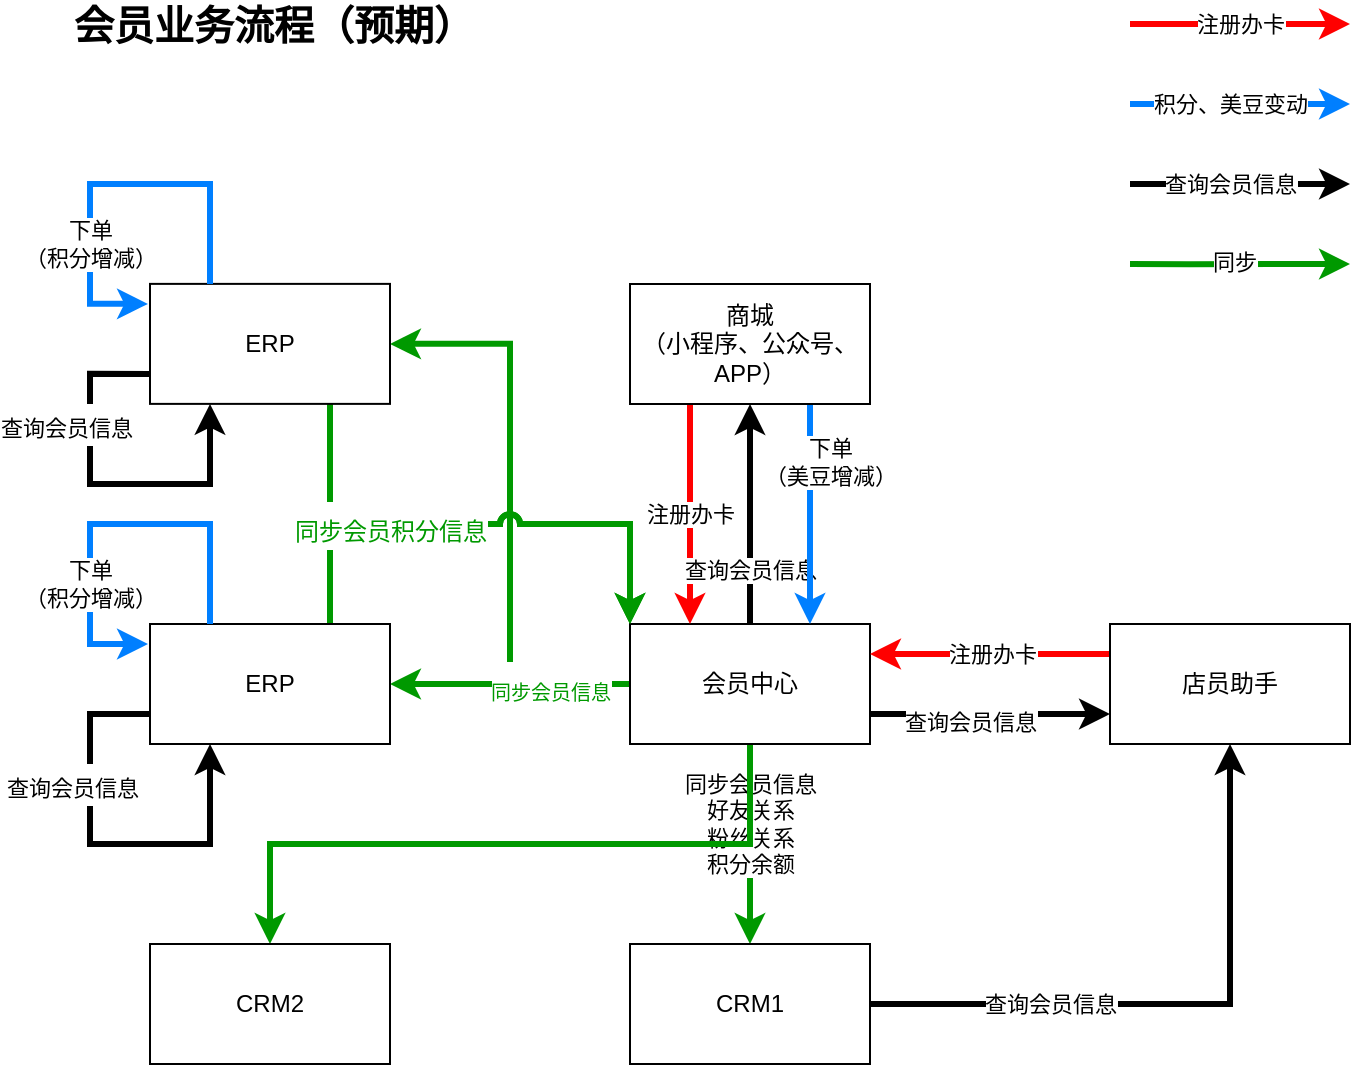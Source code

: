 <mxfile version="14.4.3" type="github" pages="2">
  <diagram id="soqSBY8rFJ3MJ6SPKFcQ" name="Page-1">
    <mxGraphModel dx="862" dy="615" grid="1" gridSize="10" guides="1" tooltips="1" connect="1" arrows="1" fold="1" page="1" pageScale="1" pageWidth="827" pageHeight="1169" math="0" shadow="0">
      <root>
        <mxCell id="0" />
        <mxCell id="1" parent="0" />
        <mxCell id="knyb-PwK3GWkxclU8VCy-14" value="同步会员信息&lt;br&gt;好友关系&lt;br&gt;粉丝关系&lt;br&gt;积分余额" style="edgeStyle=orthogonalEdgeStyle;rounded=0;orthogonalLoop=1;jettySize=auto;html=1;exitX=0.5;exitY=1;exitDx=0;exitDy=0;entryX=0.5;entryY=0;entryDx=0;entryDy=0;fillColor=#fff2cc;strokeWidth=3;strokeColor=#009900;" parent="1" source="knyb-PwK3GWkxclU8VCy-1" target="knyb-PwK3GWkxclU8VCy-6" edge="1">
          <mxGeometry x="-0.2" relative="1" as="geometry">
            <mxPoint as="offset" />
          </mxGeometry>
        </mxCell>
        <mxCell id="RPGrUnJypbII513YRrt8-1" style="edgeStyle=orthogonalEdgeStyle;rounded=0;orthogonalLoop=1;jettySize=auto;html=1;exitX=1;exitY=0.75;exitDx=0;exitDy=0;entryX=0;entryY=0.75;entryDx=0;entryDy=0;fontSize=18;strokeWidth=3;" edge="1" parent="1" source="knyb-PwK3GWkxclU8VCy-1" target="knyb-PwK3GWkxclU8VCy-5">
          <mxGeometry relative="1" as="geometry" />
        </mxCell>
        <mxCell id="RPGrUnJypbII513YRrt8-2" value="&lt;span style=&quot;font-size: 11px&quot;&gt;查询会员信息&lt;/span&gt;" style="edgeLabel;html=1;align=center;verticalAlign=middle;resizable=0;points=[];fontSize=18;" vertex="1" connectable="0" parent="RPGrUnJypbII513YRrt8-1">
          <mxGeometry x="-0.171" y="-2" relative="1" as="geometry">
            <mxPoint as="offset" />
          </mxGeometry>
        </mxCell>
        <mxCell id="6eUBW0zzSSfcx8ZkIJBY-2" style="edgeStyle=orthogonalEdgeStyle;rounded=0;orthogonalLoop=1;jettySize=auto;html=1;exitX=0.5;exitY=1;exitDx=0;exitDy=0;entryX=0.5;entryY=0;entryDx=0;entryDy=0;strokeWidth=3;fontSize=20;fontColor=#009900;strokeColor=#009900;" edge="1" parent="1" source="knyb-PwK3GWkxclU8VCy-1" target="6eUBW0zzSSfcx8ZkIJBY-1">
          <mxGeometry relative="1" as="geometry" />
        </mxCell>
        <mxCell id="6eUBW0zzSSfcx8ZkIJBY-22" style="edgeStyle=orthogonalEdgeStyle;rounded=0;orthogonalLoop=1;jettySize=auto;html=1;exitX=0;exitY=0.5;exitDx=0;exitDy=0;entryX=1;entryY=0.5;entryDx=0;entryDy=0;strokeColor=#009900;strokeWidth=3;fontSize=20;fontColor=#009900;jumpStyle=arc;" edge="1" parent="1" source="knyb-PwK3GWkxclU8VCy-1" target="knyb-PwK3GWkxclU8VCy-4">
          <mxGeometry relative="1" as="geometry" />
        </mxCell>
        <mxCell id="6eUBW0zzSSfcx8ZkIJBY-23" value="&lt;font size=&quot;1&quot;&gt;同步会员信息&lt;/font&gt;" style="edgeStyle=orthogonalEdgeStyle;rounded=0;orthogonalLoop=1;jettySize=auto;html=1;exitX=0;exitY=0.5;exitDx=0;exitDy=0;entryX=1;entryY=0.5;entryDx=0;entryDy=0;strokeColor=#009900;strokeWidth=3;fontSize=20;fontColor=#009900;jumpStyle=arc;" edge="1" parent="1" source="knyb-PwK3GWkxclU8VCy-1" target="6eUBW0zzSSfcx8ZkIJBY-4">
          <mxGeometry x="-0.724" relative="1" as="geometry">
            <Array as="points">
              <mxPoint x="300" y="370" />
              <mxPoint x="300" y="200" />
            </Array>
            <mxPoint as="offset" />
          </mxGeometry>
        </mxCell>
        <mxCell id="knyb-PwK3GWkxclU8VCy-1" value="会员中心" style="rounded=0;whiteSpace=wrap;html=1;" parent="1" vertex="1">
          <mxGeometry x="360" y="340" width="120" height="60" as="geometry" />
        </mxCell>
        <mxCell id="knyb-PwK3GWkxclU8VCy-10" value="注册办卡" style="edgeStyle=orthogonalEdgeStyle;rounded=0;orthogonalLoop=1;jettySize=auto;html=1;fillColor=#f8cecc;strokeColor=#FF0000;strokeWidth=3;" parent="1" source="knyb-PwK3GWkxclU8VCy-2" target="knyb-PwK3GWkxclU8VCy-1" edge="1">
          <mxGeometry relative="1" as="geometry">
            <Array as="points">
              <mxPoint x="390" y="290" />
              <mxPoint x="390" y="290" />
            </Array>
          </mxGeometry>
        </mxCell>
        <mxCell id="knyb-PwK3GWkxclU8VCy-15" value="查询会员信息" style="edgeStyle=orthogonalEdgeStyle;rounded=0;orthogonalLoop=1;jettySize=auto;html=1;exitX=0.5;exitY=0;exitDx=0;exitDy=0;entryX=0.5;entryY=1;entryDx=0;entryDy=0;strokeWidth=3;" parent="1" source="knyb-PwK3GWkxclU8VCy-1" target="knyb-PwK3GWkxclU8VCy-2" edge="1">
          <mxGeometry x="-0.5" relative="1" as="geometry">
            <Array as="points">
              <mxPoint x="420" y="230" />
            </Array>
            <mxPoint as="offset" />
          </mxGeometry>
        </mxCell>
        <mxCell id="knyb-PwK3GWkxclU8VCy-16" value="下单&lt;br&gt;（美豆增减）" style="edgeStyle=orthogonalEdgeStyle;rounded=0;orthogonalLoop=1;jettySize=auto;html=1;exitX=0.75;exitY=1;exitDx=0;exitDy=0;entryX=0.75;entryY=0;entryDx=0;entryDy=0;fillColor=#dae8fc;strokeColor=#007FFF;strokeWidth=3;" parent="1" source="knyb-PwK3GWkxclU8VCy-2" target="knyb-PwK3GWkxclU8VCy-1" edge="1">
          <mxGeometry x="-0.455" y="10" relative="1" as="geometry">
            <mxPoint y="-1" as="offset" />
          </mxGeometry>
        </mxCell>
        <mxCell id="knyb-PwK3GWkxclU8VCy-2" value="商城&lt;br&gt;（小程序、公众号、APP）" style="rounded=0;whiteSpace=wrap;html=1;" parent="1" vertex="1">
          <mxGeometry x="360" y="170" width="120" height="60" as="geometry" />
        </mxCell>
        <mxCell id="6eUBW0zzSSfcx8ZkIJBY-21" style="edgeStyle=orthogonalEdgeStyle;rounded=0;orthogonalLoop=1;jettySize=auto;html=1;exitX=0.75;exitY=0;exitDx=0;exitDy=0;entryX=0;entryY=0;entryDx=0;entryDy=0;strokeColor=#009900;strokeWidth=3;fontSize=20;fontColor=#009900;jumpStyle=arc;" edge="1" parent="1" source="knyb-PwK3GWkxclU8VCy-4" target="knyb-PwK3GWkxclU8VCy-1">
          <mxGeometry relative="1" as="geometry">
            <Array as="points">
              <mxPoint x="210" y="290" />
              <mxPoint x="360" y="290" />
            </Array>
          </mxGeometry>
        </mxCell>
        <mxCell id="knyb-PwK3GWkxclU8VCy-4" value="ERP" style="rounded=0;whiteSpace=wrap;html=1;" parent="1" vertex="1">
          <mxGeometry x="120" y="340" width="120" height="60" as="geometry" />
        </mxCell>
        <mxCell id="knyb-PwK3GWkxclU8VCy-7" style="edgeStyle=orthogonalEdgeStyle;rounded=0;orthogonalLoop=1;jettySize=auto;html=1;entryX=1;entryY=0.25;entryDx=0;entryDy=0;fillColor=#f8cecc;strokeColor=#FF0000;strokeWidth=3;exitX=0;exitY=0.25;exitDx=0;exitDy=0;" parent="1" source="knyb-PwK3GWkxclU8VCy-5" target="knyb-PwK3GWkxclU8VCy-1" edge="1">
          <mxGeometry relative="1" as="geometry">
            <Array as="points">
              <mxPoint x="540" y="355" />
              <mxPoint x="540" y="355" />
            </Array>
          </mxGeometry>
        </mxCell>
        <mxCell id="knyb-PwK3GWkxclU8VCy-8" value="注册办卡" style="edgeLabel;html=1;align=center;verticalAlign=middle;resizable=0;points=[];" parent="knyb-PwK3GWkxclU8VCy-7" vertex="1" connectable="0">
          <mxGeometry x="-0.071" y="3" relative="1" as="geometry">
            <mxPoint x="-4" y="-3" as="offset" />
          </mxGeometry>
        </mxCell>
        <mxCell id="knyb-PwK3GWkxclU8VCy-5" value="店员助手&lt;span style=&quot;color: rgba(0 , 0 , 0 , 0) ; font-family: monospace ; font-size: 0px&quot;&gt;%3CmxGraphModel%3E%3Croot%3E%3CmxCell%20id%3D%220%22%2F%3E%3CmxCell%20id%3D%221%22%20parent%3D%220%22%2F%3E%3CmxCell%20id%3D%222%22%20value%3D%22%E4%BC%9A%E5%91%98%E4%B8%AD%E5%BF%83%22%20style%3D%22rounded%3D0%3BwhiteSpace%3Dwrap%3Bhtml%3D1%3B%22%20vertex%3D%221%22%20parent%3D%221%22%3E%3CmxGeometry%20x%3D%22360%22%20y%3D%22240%22%20width%3D%22120%22%20height%3D%2260%22%20as%3D%22geometry%22%2F%3E%3C%2FmxCell%3E%3C%2Froot%3E%3C%2FmxGraphModel%3E&lt;/span&gt;" style="rounded=0;whiteSpace=wrap;html=1;" parent="1" vertex="1">
          <mxGeometry x="600" y="340" width="120" height="60" as="geometry" />
        </mxCell>
        <mxCell id="knyb-PwK3GWkxclU8VCy-26" style="edgeStyle=orthogonalEdgeStyle;rounded=0;orthogonalLoop=1;jettySize=auto;html=1;exitX=1;exitY=0.5;exitDx=0;exitDy=0;strokeColor=#000000;strokeWidth=3;entryX=0.5;entryY=1;entryDx=0;entryDy=0;" parent="1" source="knyb-PwK3GWkxclU8VCy-6" target="knyb-PwK3GWkxclU8VCy-5" edge="1">
          <mxGeometry relative="1" as="geometry">
            <mxPoint x="660" y="400" as="targetPoint" />
            <Array as="points">
              <mxPoint x="660" y="530" />
            </Array>
          </mxGeometry>
        </mxCell>
        <mxCell id="knyb-PwK3GWkxclU8VCy-27" value="查询会员信息" style="edgeLabel;html=1;align=center;verticalAlign=middle;resizable=0;points=[];" parent="knyb-PwK3GWkxclU8VCy-26" vertex="1" connectable="0">
          <mxGeometry x="-0.306" y="-4" relative="1" as="geometry">
            <mxPoint x="-17.65" y="-4.04" as="offset" />
          </mxGeometry>
        </mxCell>
        <mxCell id="knyb-PwK3GWkxclU8VCy-6" value="CRM1" style="rounded=0;whiteSpace=wrap;html=1;" parent="1" vertex="1">
          <mxGeometry x="360" y="500" width="120" height="60" as="geometry" />
        </mxCell>
        <mxCell id="knyb-PwK3GWkxclU8VCy-21" value="下单&lt;br&gt;（积分增减）" style="edgeStyle=orthogonalEdgeStyle;rounded=0;orthogonalLoop=1;jettySize=auto;html=1;exitX=0.25;exitY=0;exitDx=0;exitDy=0;strokeColor=#007FFF;strokeWidth=3;" parent="1" source="knyb-PwK3GWkxclU8VCy-4" edge="1">
          <mxGeometry x="0.406" relative="1" as="geometry">
            <mxPoint x="119" y="350" as="targetPoint" />
            <Array as="points">
              <mxPoint x="150" y="290" />
              <mxPoint x="90" y="290" />
              <mxPoint x="90" y="350" />
            </Array>
            <mxPoint as="offset" />
          </mxGeometry>
        </mxCell>
        <mxCell id="025GpW6aKW9atf-hTAfT-3" value="注册办卡" style="edgeStyle=orthogonalEdgeStyle;rounded=0;orthogonalLoop=1;jettySize=auto;html=1;fillColor=#f8cecc;strokeColor=#FF0000;strokeWidth=3;" edge="1" parent="1">
          <mxGeometry relative="1" as="geometry">
            <Array as="points">
              <mxPoint x="610" y="40" />
            </Array>
            <mxPoint x="610" y="40" as="sourcePoint" />
            <mxPoint x="720" y="40" as="targetPoint" />
          </mxGeometry>
        </mxCell>
        <mxCell id="025GpW6aKW9atf-hTAfT-4" value="积分、美豆变动" style="edgeStyle=orthogonalEdgeStyle;rounded=0;orthogonalLoop=1;jettySize=auto;html=1;exitX=0.75;exitY=1;exitDx=0;exitDy=0;fillColor=#dae8fc;strokeColor=#007FFF;strokeWidth=3;" edge="1" parent="1">
          <mxGeometry x="-0.091" relative="1" as="geometry">
            <mxPoint as="offset" />
            <mxPoint x="610" y="80" as="sourcePoint" />
            <mxPoint x="720" y="80" as="targetPoint" />
          </mxGeometry>
        </mxCell>
        <mxCell id="025GpW6aKW9atf-hTAfT-6" value="查询会员信息" style="edgeStyle=orthogonalEdgeStyle;rounded=0;orthogonalLoop=1;jettySize=auto;html=1;exitX=0.5;exitY=1;exitDx=0;exitDy=0;strokeWidth=3;" edge="1" parent="1">
          <mxGeometry x="-0.091" relative="1" as="geometry">
            <Array as="points">
              <mxPoint x="610" y="120" />
            </Array>
            <mxPoint as="offset" />
            <mxPoint x="610" y="120" as="sourcePoint" />
            <mxPoint x="720" y="120" as="targetPoint" />
          </mxGeometry>
        </mxCell>
        <mxCell id="RPGrUnJypbII513YRrt8-4" style="edgeStyle=orthogonalEdgeStyle;rounded=0;orthogonalLoop=1;jettySize=auto;html=1;exitX=0;exitY=0.75;exitDx=0;exitDy=0;strokeWidth=3;fontSize=18;entryX=0.25;entryY=1;entryDx=0;entryDy=0;" edge="1" parent="1" source="knyb-PwK3GWkxclU8VCy-4" target="knyb-PwK3GWkxclU8VCy-4">
          <mxGeometry relative="1" as="geometry">
            <mxPoint x="150" y="400" as="targetPoint" />
            <Array as="points">
              <mxPoint x="90" y="385" />
              <mxPoint x="90" y="450" />
              <mxPoint x="150" y="450" />
            </Array>
          </mxGeometry>
        </mxCell>
        <mxCell id="RPGrUnJypbII513YRrt8-5" value="&lt;span style=&quot;font-size: 11px&quot;&gt;查询会员信息&lt;/span&gt;" style="edgeLabel;html=1;align=center;verticalAlign=middle;resizable=0;points=[];fontSize=18;" vertex="1" connectable="0" parent="RPGrUnJypbII513YRrt8-4">
          <mxGeometry x="0.218" relative="1" as="geometry">
            <mxPoint x="-39.65" y="-30.06" as="offset" />
          </mxGeometry>
        </mxCell>
        <mxCell id="RPGrUnJypbII513YRrt8-6" value="会员业务流程（预期）" style="text;html=1;strokeColor=none;fillColor=none;align=left;verticalAlign=middle;whiteSpace=wrap;rounded=0;fontSize=20;fontStyle=1" vertex="1" parent="1">
          <mxGeometry x="80" y="30" width="250" height="20" as="geometry" />
        </mxCell>
        <mxCell id="cgp2lIKtwQ27PDbY8Mg6-1" style="edgeStyle=orthogonalEdgeStyle;rounded=0;orthogonalLoop=1;jettySize=auto;html=1;fillColor=#fff2cc;strokeWidth=3;strokeColor=#009900;" edge="1" parent="1">
          <mxGeometry relative="1" as="geometry">
            <mxPoint x="720" y="160" as="targetPoint" />
            <Array as="points">
              <mxPoint x="640" y="160" />
              <mxPoint x="640" y="160" />
            </Array>
            <mxPoint x="610" y="160.059" as="sourcePoint" />
          </mxGeometry>
        </mxCell>
        <mxCell id="cgp2lIKtwQ27PDbY8Mg6-2" value="同步" style="edgeLabel;html=1;align=center;verticalAlign=middle;resizable=0;points=[];" vertex="1" connectable="0" parent="cgp2lIKtwQ27PDbY8Mg6-1">
          <mxGeometry x="0.167" y="1" relative="1" as="geometry">
            <mxPoint x="-12" as="offset" />
          </mxGeometry>
        </mxCell>
        <mxCell id="6eUBW0zzSSfcx8ZkIJBY-1" value="CRM2" style="rounded=0;whiteSpace=wrap;html=1;" vertex="1" parent="1">
          <mxGeometry x="120" y="500" width="120" height="60" as="geometry" />
        </mxCell>
        <mxCell id="6eUBW0zzSSfcx8ZkIJBY-20" value="&lt;font style=&quot;font-size: 12px&quot;&gt;同步会员积分信息&lt;/font&gt;" style="edgeStyle=orthogonalEdgeStyle;rounded=0;orthogonalLoop=1;jettySize=auto;html=1;exitX=0.75;exitY=1;exitDx=0;exitDy=0;entryX=0;entryY=0;entryDx=0;entryDy=0;strokeColor=#009900;strokeWidth=3;fontSize=20;fontColor=#009900;jumpStyle=arc;" edge="1" parent="1" source="6eUBW0zzSSfcx8ZkIJBY-4" target="knyb-PwK3GWkxclU8VCy-1">
          <mxGeometry x="-0.307" relative="1" as="geometry">
            <Array as="points">
              <mxPoint x="210" y="290" />
              <mxPoint x="360" y="290" />
            </Array>
            <mxPoint as="offset" />
          </mxGeometry>
        </mxCell>
        <mxCell id="6eUBW0zzSSfcx8ZkIJBY-4" value="ERP" style="rounded=0;whiteSpace=wrap;html=1;" vertex="1" parent="1">
          <mxGeometry x="120" y="169.94" width="120" height="60" as="geometry" />
        </mxCell>
        <mxCell id="6eUBW0zzSSfcx8ZkIJBY-5" value="下单&lt;br&gt;（积分增减）" style="edgeStyle=orthogonalEdgeStyle;rounded=0;orthogonalLoop=1;jettySize=auto;html=1;exitX=0.25;exitY=0;exitDx=0;exitDy=0;strokeColor=#007FFF;strokeWidth=3;" edge="1" parent="1" source="6eUBW0zzSSfcx8ZkIJBY-4">
          <mxGeometry x="0.406" relative="1" as="geometry">
            <mxPoint x="119" y="179.94" as="targetPoint" />
            <Array as="points">
              <mxPoint x="150" y="119.94" />
              <mxPoint x="90" y="119.94" />
              <mxPoint x="90" y="179.94" />
            </Array>
            <mxPoint as="offset" />
          </mxGeometry>
        </mxCell>
        <mxCell id="6eUBW0zzSSfcx8ZkIJBY-6" style="edgeStyle=orthogonalEdgeStyle;rounded=0;orthogonalLoop=1;jettySize=auto;html=1;exitX=0;exitY=0.75;exitDx=0;exitDy=0;strokeWidth=3;fontSize=18;entryX=0.25;entryY=1;entryDx=0;entryDy=0;" edge="1" parent="1" source="6eUBW0zzSSfcx8ZkIJBY-4" target="6eUBW0zzSSfcx8ZkIJBY-4">
          <mxGeometry relative="1" as="geometry">
            <mxPoint x="150" y="229.94" as="targetPoint" />
            <Array as="points">
              <mxPoint x="90" y="215" />
              <mxPoint x="90" y="270" />
              <mxPoint x="150" y="270" />
            </Array>
          </mxGeometry>
        </mxCell>
        <mxCell id="6eUBW0zzSSfcx8ZkIJBY-7" value="&lt;span style=&quot;font-size: 11px&quot;&gt;查询会员信息&lt;/span&gt;" style="edgeLabel;html=1;align=center;verticalAlign=middle;resizable=0;points=[];fontSize=18;" vertex="1" connectable="0" parent="6eUBW0zzSSfcx8ZkIJBY-6">
          <mxGeometry x="0.218" relative="1" as="geometry">
            <mxPoint x="-39.65" y="-30.06" as="offset" />
          </mxGeometry>
        </mxCell>
      </root>
    </mxGraphModel>
  </diagram>
  <diagram id="F6n-KzgDNcu7s01zu2RD" name="Page-2">
    <mxGraphModel dx="862" dy="615" grid="1" gridSize="10" guides="1" tooltips="1" connect="1" arrows="1" fold="1" page="1" pageScale="1" pageWidth="827" pageHeight="1169" math="0" shadow="0">
      <root>
        <mxCell id="84sm-JnvDAqkllqsL5zi-0" />
        <mxCell id="84sm-JnvDAqkllqsL5zi-1" parent="84sm-JnvDAqkllqsL5zi-0" />
        <mxCell id="xqJWrVlXxcV9ZFjP9cWG-0" style="edgeStyle=orthogonalEdgeStyle;rounded=0;orthogonalLoop=1;jettySize=auto;html=1;entryX=1;entryY=0.75;entryDx=0;entryDy=0;fillColor=#fff2cc;strokeWidth=3;strokeColor=#009900;" parent="84sm-JnvDAqkllqsL5zi-1" source="xqJWrVlXxcV9ZFjP9cWG-3" target="xqJWrVlXxcV9ZFjP9cWG-10" edge="1">
          <mxGeometry relative="1" as="geometry">
            <Array as="points">
              <mxPoint x="360" y="445" />
              <mxPoint x="360" y="445" />
            </Array>
          </mxGeometry>
        </mxCell>
        <mxCell id="xqJWrVlXxcV9ZFjP9cWG-1" value="同步会员信息" style="edgeLabel;html=1;align=center;verticalAlign=middle;resizable=0;points=[];" parent="xqJWrVlXxcV9ZFjP9cWG-0" vertex="1" connectable="0">
          <mxGeometry x="0.2" relative="1" as="geometry">
            <mxPoint x="12" as="offset" />
          </mxGeometry>
        </mxCell>
        <mxCell id="xqJWrVlXxcV9ZFjP9cWG-2" value="同步会员信息" style="edgeStyle=orthogonalEdgeStyle;rounded=0;orthogonalLoop=1;jettySize=auto;html=1;exitX=0.5;exitY=1;exitDx=0;exitDy=0;entryX=0;entryY=0.5;entryDx=0;entryDy=0;fillColor=#fff2cc;strokeWidth=3;strokeColor=#009900;" parent="84sm-JnvDAqkllqsL5zi-1" source="xqJWrVlXxcV9ZFjP9cWG-10" target="xqJWrVlXxcV9ZFjP9cWG-17" edge="1">
          <mxGeometry x="-0.419" relative="1" as="geometry">
            <mxPoint as="offset" />
          </mxGeometry>
        </mxCell>
        <mxCell id="xqJWrVlXxcV9ZFjP9cWG-3" value="集效系统" style="rounded=0;whiteSpace=wrap;html=1;" parent="84sm-JnvDAqkllqsL5zi-1" vertex="1">
          <mxGeometry x="360" y="400" width="120" height="60" as="geometry" />
        </mxCell>
        <mxCell id="xqJWrVlXxcV9ZFjP9cWG-4" value="注册办卡" style="edgeStyle=orthogonalEdgeStyle;rounded=0;orthogonalLoop=1;jettySize=auto;html=1;fillColor=#f8cecc;strokeColor=#FF0000;strokeWidth=3;" parent="84sm-JnvDAqkllqsL5zi-1" source="xqJWrVlXxcV9ZFjP9cWG-7" target="xqJWrVlXxcV9ZFjP9cWG-3" edge="1">
          <mxGeometry relative="1" as="geometry">
            <Array as="points">
              <mxPoint x="390" y="350" />
              <mxPoint x="390" y="350" />
            </Array>
          </mxGeometry>
        </mxCell>
        <mxCell id="xqJWrVlXxcV9ZFjP9cWG-5" value="查询会员信息" style="edgeStyle=orthogonalEdgeStyle;rounded=0;orthogonalLoop=1;jettySize=auto;html=1;strokeWidth=3;" parent="84sm-JnvDAqkllqsL5zi-1" edge="1" target="xqJWrVlXxcV9ZFjP9cWG-7">
          <mxGeometry x="-0.5" relative="1" as="geometry">
            <Array as="points">
              <mxPoint x="440" y="400" />
            </Array>
            <mxPoint as="offset" />
            <mxPoint x="440" y="400" as="sourcePoint" />
            <mxPoint x="440" y="310" as="targetPoint" />
          </mxGeometry>
        </mxCell>
        <mxCell id="xqJWrVlXxcV9ZFjP9cWG-6" value="下单&lt;br&gt;（积分增减）" style="edgeStyle=orthogonalEdgeStyle;rounded=0;orthogonalLoop=1;jettySize=auto;html=1;exitX=0;exitY=0.5;exitDx=0;exitDy=0;fillColor=#dae8fc;strokeColor=#007FFF;strokeWidth=3;" parent="84sm-JnvDAqkllqsL5zi-1" source="xqJWrVlXxcV9ZFjP9cWG-7" target="xqJWrVlXxcV9ZFjP9cWG-10" edge="1">
          <mxGeometry x="0.27" relative="1" as="geometry">
            <mxPoint as="offset" />
            <Array as="points">
              <mxPoint x="220" y="260" />
            </Array>
          </mxGeometry>
        </mxCell>
        <mxCell id="xqJWrVlXxcV9ZFjP9cWG-7" value="小鹿&lt;br&gt;（小程序、公众号、APP）" style="rounded=0;whiteSpace=wrap;html=1;" parent="84sm-JnvDAqkllqsL5zi-1" vertex="1">
          <mxGeometry x="354" y="230" width="120" height="60" as="geometry" />
        </mxCell>
        <mxCell id="xqJWrVlXxcV9ZFjP9cWG-8" style="edgeStyle=orthogonalEdgeStyle;rounded=0;orthogonalLoop=1;jettySize=auto;html=1;fillColor=#fff2cc;strokeWidth=3;strokeColor=#009900;" parent="84sm-JnvDAqkllqsL5zi-1" source="xqJWrVlXxcV9ZFjP9cWG-10" edge="1">
          <mxGeometry relative="1" as="geometry">
            <mxPoint x="360" y="420" as="targetPoint" />
            <Array as="points">
              <mxPoint x="270" y="420" />
              <mxPoint x="270" y="420" />
            </Array>
          </mxGeometry>
        </mxCell>
        <mxCell id="xqJWrVlXxcV9ZFjP9cWG-9" value="同步积分信息" style="edgeLabel;html=1;align=center;verticalAlign=middle;resizable=0;points=[];" parent="xqJWrVlXxcV9ZFjP9cWG-8" vertex="1" connectable="0">
          <mxGeometry x="0.167" y="1" relative="1" as="geometry">
            <mxPoint x="-12" as="offset" />
          </mxGeometry>
        </mxCell>
        <mxCell id="xqJWrVlXxcV9ZFjP9cWG-10" value="ERP" style="rounded=0;whiteSpace=wrap;html=1;" parent="84sm-JnvDAqkllqsL5zi-1" vertex="1">
          <mxGeometry x="120" y="400" width="120" height="60" as="geometry" />
        </mxCell>
        <mxCell id="xqJWrVlXxcV9ZFjP9cWG-11" style="edgeStyle=orthogonalEdgeStyle;rounded=0;orthogonalLoop=1;jettySize=auto;html=1;entryX=1;entryY=0.75;entryDx=0;entryDy=0;fillColor=#f8cecc;strokeColor=#FF0000;strokeWidth=3;" parent="84sm-JnvDAqkllqsL5zi-1" source="xqJWrVlXxcV9ZFjP9cWG-13" target="xqJWrVlXxcV9ZFjP9cWG-17" edge="1">
          <mxGeometry relative="1" as="geometry">
            <Array as="points">
              <mxPoint x="690" y="605" />
            </Array>
          </mxGeometry>
        </mxCell>
        <mxCell id="xqJWrVlXxcV9ZFjP9cWG-12" value="注册办卡" style="edgeLabel;html=1;align=center;verticalAlign=middle;resizable=0;points=[];" parent="xqJWrVlXxcV9ZFjP9cWG-11" vertex="1" connectable="0">
          <mxGeometry x="-0.071" y="3" relative="1" as="geometry">
            <mxPoint x="-10.29" as="offset" />
          </mxGeometry>
        </mxCell>
        <mxCell id="xqJWrVlXxcV9ZFjP9cWG-13" value="店员助手&lt;span style=&quot;color: rgba(0 , 0 , 0 , 0) ; font-family: monospace ; font-size: 0px&quot;&gt;%3CmxGraphModel%3E%3Croot%3E%3CmxCell%20id%3D%220%22%2F%3E%3CmxCell%20id%3D%221%22%20parent%3D%220%22%2F%3E%3CmxCell%20id%3D%222%22%20value%3D%22%E4%BC%9A%E5%91%98%E4%B8%AD%E5%BF%83%22%20style%3D%22rounded%3D0%3BwhiteSpace%3Dwrap%3Bhtml%3D1%3B%22%20vertex%3D%221%22%20parent%3D%221%22%3E%3CmxGeometry%20x%3D%22360%22%20y%3D%22240%22%20width%3D%22120%22%20height%3D%2260%22%20as%3D%22geometry%22%2F%3E%3C%2FmxCell%3E%3C%2Froot%3E%3C%2FmxGraphModel%3E&lt;/span&gt;" style="rounded=0;whiteSpace=wrap;html=1;" parent="84sm-JnvDAqkllqsL5zi-1" vertex="1">
          <mxGeometry x="600" y="400" width="120" height="60" as="geometry" />
        </mxCell>
        <mxCell id="xqJWrVlXxcV9ZFjP9cWG-14" value="同步会员信息" style="edgeStyle=orthogonalEdgeStyle;rounded=0;orthogonalLoop=1;jettySize=auto;html=1;fillColor=#fff2cc;strokeWidth=3;exitX=0.5;exitY=0;exitDx=0;exitDy=0;strokeColor=#009900;" parent="84sm-JnvDAqkllqsL5zi-1" source="xqJWrVlXxcV9ZFjP9cWG-17" edge="1">
          <mxGeometry relative="1" as="geometry">
            <Array as="points">
              <mxPoint x="420" y="462" />
            </Array>
            <mxPoint x="420" y="462" as="targetPoint" />
          </mxGeometry>
        </mxCell>
        <mxCell id="xqJWrVlXxcV9ZFjP9cWG-15" style="edgeStyle=orthogonalEdgeStyle;rounded=0;orthogonalLoop=1;jettySize=auto;html=1;exitX=1;exitY=0.25;exitDx=0;exitDy=0;entryX=0.25;entryY=1;entryDx=0;entryDy=0;strokeColor=#000000;strokeWidth=3;" parent="84sm-JnvDAqkllqsL5zi-1" source="xqJWrVlXxcV9ZFjP9cWG-17" target="xqJWrVlXxcV9ZFjP9cWG-13" edge="1">
          <mxGeometry relative="1" as="geometry" />
        </mxCell>
        <mxCell id="xqJWrVlXxcV9ZFjP9cWG-16" value="查询会员信息" style="edgeLabel;html=1;align=center;verticalAlign=middle;resizable=0;points=[];" parent="xqJWrVlXxcV9ZFjP9cWG-15" vertex="1" connectable="0">
          <mxGeometry x="-0.306" y="-4" relative="1" as="geometry">
            <mxPoint as="offset" />
          </mxGeometry>
        </mxCell>
        <mxCell id="xqJWrVlXxcV9ZFjP9cWG-17" value="CRM" style="rounded=0;whiteSpace=wrap;html=1;" parent="84sm-JnvDAqkllqsL5zi-1" vertex="1">
          <mxGeometry x="360" y="560" width="120" height="60" as="geometry" />
        </mxCell>
        <mxCell id="xqJWrVlXxcV9ZFjP9cWG-18" value="下单&lt;br&gt;（积分增减）" style="edgeStyle=orthogonalEdgeStyle;rounded=0;orthogonalLoop=1;jettySize=auto;html=1;exitX=0.25;exitY=0;exitDx=0;exitDy=0;strokeColor=#007FFF;strokeWidth=3;" parent="84sm-JnvDAqkllqsL5zi-1" source="xqJWrVlXxcV9ZFjP9cWG-10" edge="1">
          <mxGeometry x="0.306" relative="1" as="geometry">
            <mxPoint x="119" y="410" as="targetPoint" />
            <Array as="points">
              <mxPoint x="150" y="350" />
              <mxPoint x="90" y="350" />
              <mxPoint x="90" y="410" />
            </Array>
            <mxPoint as="offset" />
          </mxGeometry>
        </mxCell>
        <mxCell id="1wYKvM2LRM-FTaqmKEfr-0" value="一美多&lt;br&gt;（小程序、公众号、APP）" style="rounded=0;whiteSpace=wrap;html=1;" parent="84sm-JnvDAqkllqsL5zi-1" vertex="1">
          <mxGeometry x="560" y="230" width="120" height="60" as="geometry" />
        </mxCell>
        <mxCell id="1wYKvM2LRM-FTaqmKEfr-2" style="edgeStyle=orthogonalEdgeStyle;rounded=0;orthogonalLoop=1;jettySize=auto;html=1;exitX=0.5;exitY=0;exitDx=0;exitDy=0;entryX=1;entryY=0.5;entryDx=0;entryDy=0;strokeWidth=3;" parent="84sm-JnvDAqkllqsL5zi-1" source="1wYKvM2LRM-FTaqmKEfr-0" target="1wYKvM2LRM-FTaqmKEfr-0" edge="1">
          <mxGeometry relative="1" as="geometry">
            <Array as="points">
              <mxPoint x="620" y="210" />
              <mxPoint x="740" y="210" />
              <mxPoint x="740" y="260" />
            </Array>
          </mxGeometry>
        </mxCell>
        <mxCell id="1wYKvM2LRM-FTaqmKEfr-3" value="查询会员信息&lt;br&gt;注册办卡&lt;br&gt;增减美豆" style="edgeLabel;html=1;align=center;verticalAlign=middle;resizable=0;points=[];" parent="1wYKvM2LRM-FTaqmKEfr-2" vertex="1" connectable="0">
          <mxGeometry x="-0.035" relative="1" as="geometry">
            <mxPoint as="offset" />
          </mxGeometry>
        </mxCell>
        <mxCell id="vRKhJfrK7Kl1I-yCUvPD-0" value="注册办卡" style="edgeStyle=orthogonalEdgeStyle;rounded=0;orthogonalLoop=1;jettySize=auto;html=1;fillColor=#f8cecc;strokeColor=#FF0000;strokeWidth=3;" edge="1" parent="84sm-JnvDAqkllqsL5zi-1">
          <mxGeometry relative="1" as="geometry">
            <Array as="points">
              <mxPoint x="70" y="130" />
            </Array>
            <mxPoint x="70" y="130" as="sourcePoint" />
            <mxPoint x="180" y="130" as="targetPoint" />
          </mxGeometry>
        </mxCell>
        <mxCell id="vRKhJfrK7Kl1I-yCUvPD-1" value="积分变动" style="edgeStyle=orthogonalEdgeStyle;rounded=0;orthogonalLoop=1;jettySize=auto;html=1;exitX=0.75;exitY=1;exitDx=0;exitDy=0;fillColor=#dae8fc;strokeColor=#007FFF;strokeWidth=3;" edge="1" parent="84sm-JnvDAqkllqsL5zi-1">
          <mxGeometry x="-0.091" relative="1" as="geometry">
            <mxPoint as="offset" />
            <mxPoint x="70" y="170" as="sourcePoint" />
            <mxPoint x="180" y="170" as="targetPoint" />
          </mxGeometry>
        </mxCell>
        <mxCell id="vRKhJfrK7Kl1I-yCUvPD-2" value="查询会员信息" style="edgeStyle=orthogonalEdgeStyle;rounded=0;orthogonalLoop=1;jettySize=auto;html=1;exitX=0.5;exitY=1;exitDx=0;exitDy=0;strokeWidth=3;" edge="1" parent="84sm-JnvDAqkllqsL5zi-1">
          <mxGeometry x="-0.091" relative="1" as="geometry">
            <Array as="points">
              <mxPoint x="70" y="210" />
            </Array>
            <mxPoint as="offset" />
            <mxPoint x="70" y="210" as="sourcePoint" />
            <mxPoint x="180" y="210" as="targetPoint" />
          </mxGeometry>
        </mxCell>
        <mxCell id="3EI5N3LXvHXVS2d3TF1G-0" value="会员业务流程（现状）" style="text;html=1;strokeColor=none;fillColor=none;align=left;verticalAlign=middle;whiteSpace=wrap;rounded=0;fontStyle=1;fontSize=20;" vertex="1" parent="84sm-JnvDAqkllqsL5zi-1">
          <mxGeometry x="70" y="60" width="280" height="20" as="geometry" />
        </mxCell>
        <mxCell id="tm-j0PvOO1GklAz8-hU9-4" style="edgeStyle=orthogonalEdgeStyle;rounded=0;orthogonalLoop=1;jettySize=auto;html=1;fillColor=#fff2cc;strokeWidth=3;strokeColor=#009900;" edge="1" parent="84sm-JnvDAqkllqsL5zi-1">
          <mxGeometry relative="1" as="geometry">
            <mxPoint x="180" y="250" as="targetPoint" />
            <Array as="points">
              <mxPoint x="100" y="250" />
              <mxPoint x="100" y="250" />
            </Array>
            <mxPoint x="70" y="250.0" as="sourcePoint" />
          </mxGeometry>
        </mxCell>
        <mxCell id="tm-j0PvOO1GklAz8-hU9-5" value="同步" style="edgeLabel;html=1;align=center;verticalAlign=middle;resizable=0;points=[];" vertex="1" connectable="0" parent="tm-j0PvOO1GklAz8-hU9-4">
          <mxGeometry x="0.167" y="1" relative="1" as="geometry">
            <mxPoint x="-12" as="offset" />
          </mxGeometry>
        </mxCell>
        <mxCell id="BuBA-6Oq_AERXyhTLE43-0" style="edgeStyle=orthogonalEdgeStyle;rounded=0;orthogonalLoop=1;jettySize=auto;html=1;exitX=0;exitY=0.5;exitDx=0;exitDy=0;entryX=0.25;entryY=1;entryDx=0;entryDy=0;strokeWidth=3;fontSize=20;" edge="1" parent="84sm-JnvDAqkllqsL5zi-1" source="xqJWrVlXxcV9ZFjP9cWG-10" target="xqJWrVlXxcV9ZFjP9cWG-10">
          <mxGeometry relative="1" as="geometry">
            <Array as="points">
              <mxPoint x="90" y="430" />
              <mxPoint x="90" y="490" />
              <mxPoint x="150" y="490" />
            </Array>
          </mxGeometry>
        </mxCell>
        <mxCell id="BuBA-6Oq_AERXyhTLE43-1" value="&lt;font style=&quot;font-size: 12px&quot;&gt;查询会员信息&lt;/font&gt;" style="edgeLabel;html=1;align=center;verticalAlign=middle;resizable=0;points=[];fontSize=20;" vertex="1" connectable="0" parent="BuBA-6Oq_AERXyhTLE43-0">
          <mxGeometry x="-0.2" relative="1" as="geometry">
            <mxPoint as="offset" />
          </mxGeometry>
        </mxCell>
      </root>
    </mxGraphModel>
  </diagram>
</mxfile>
